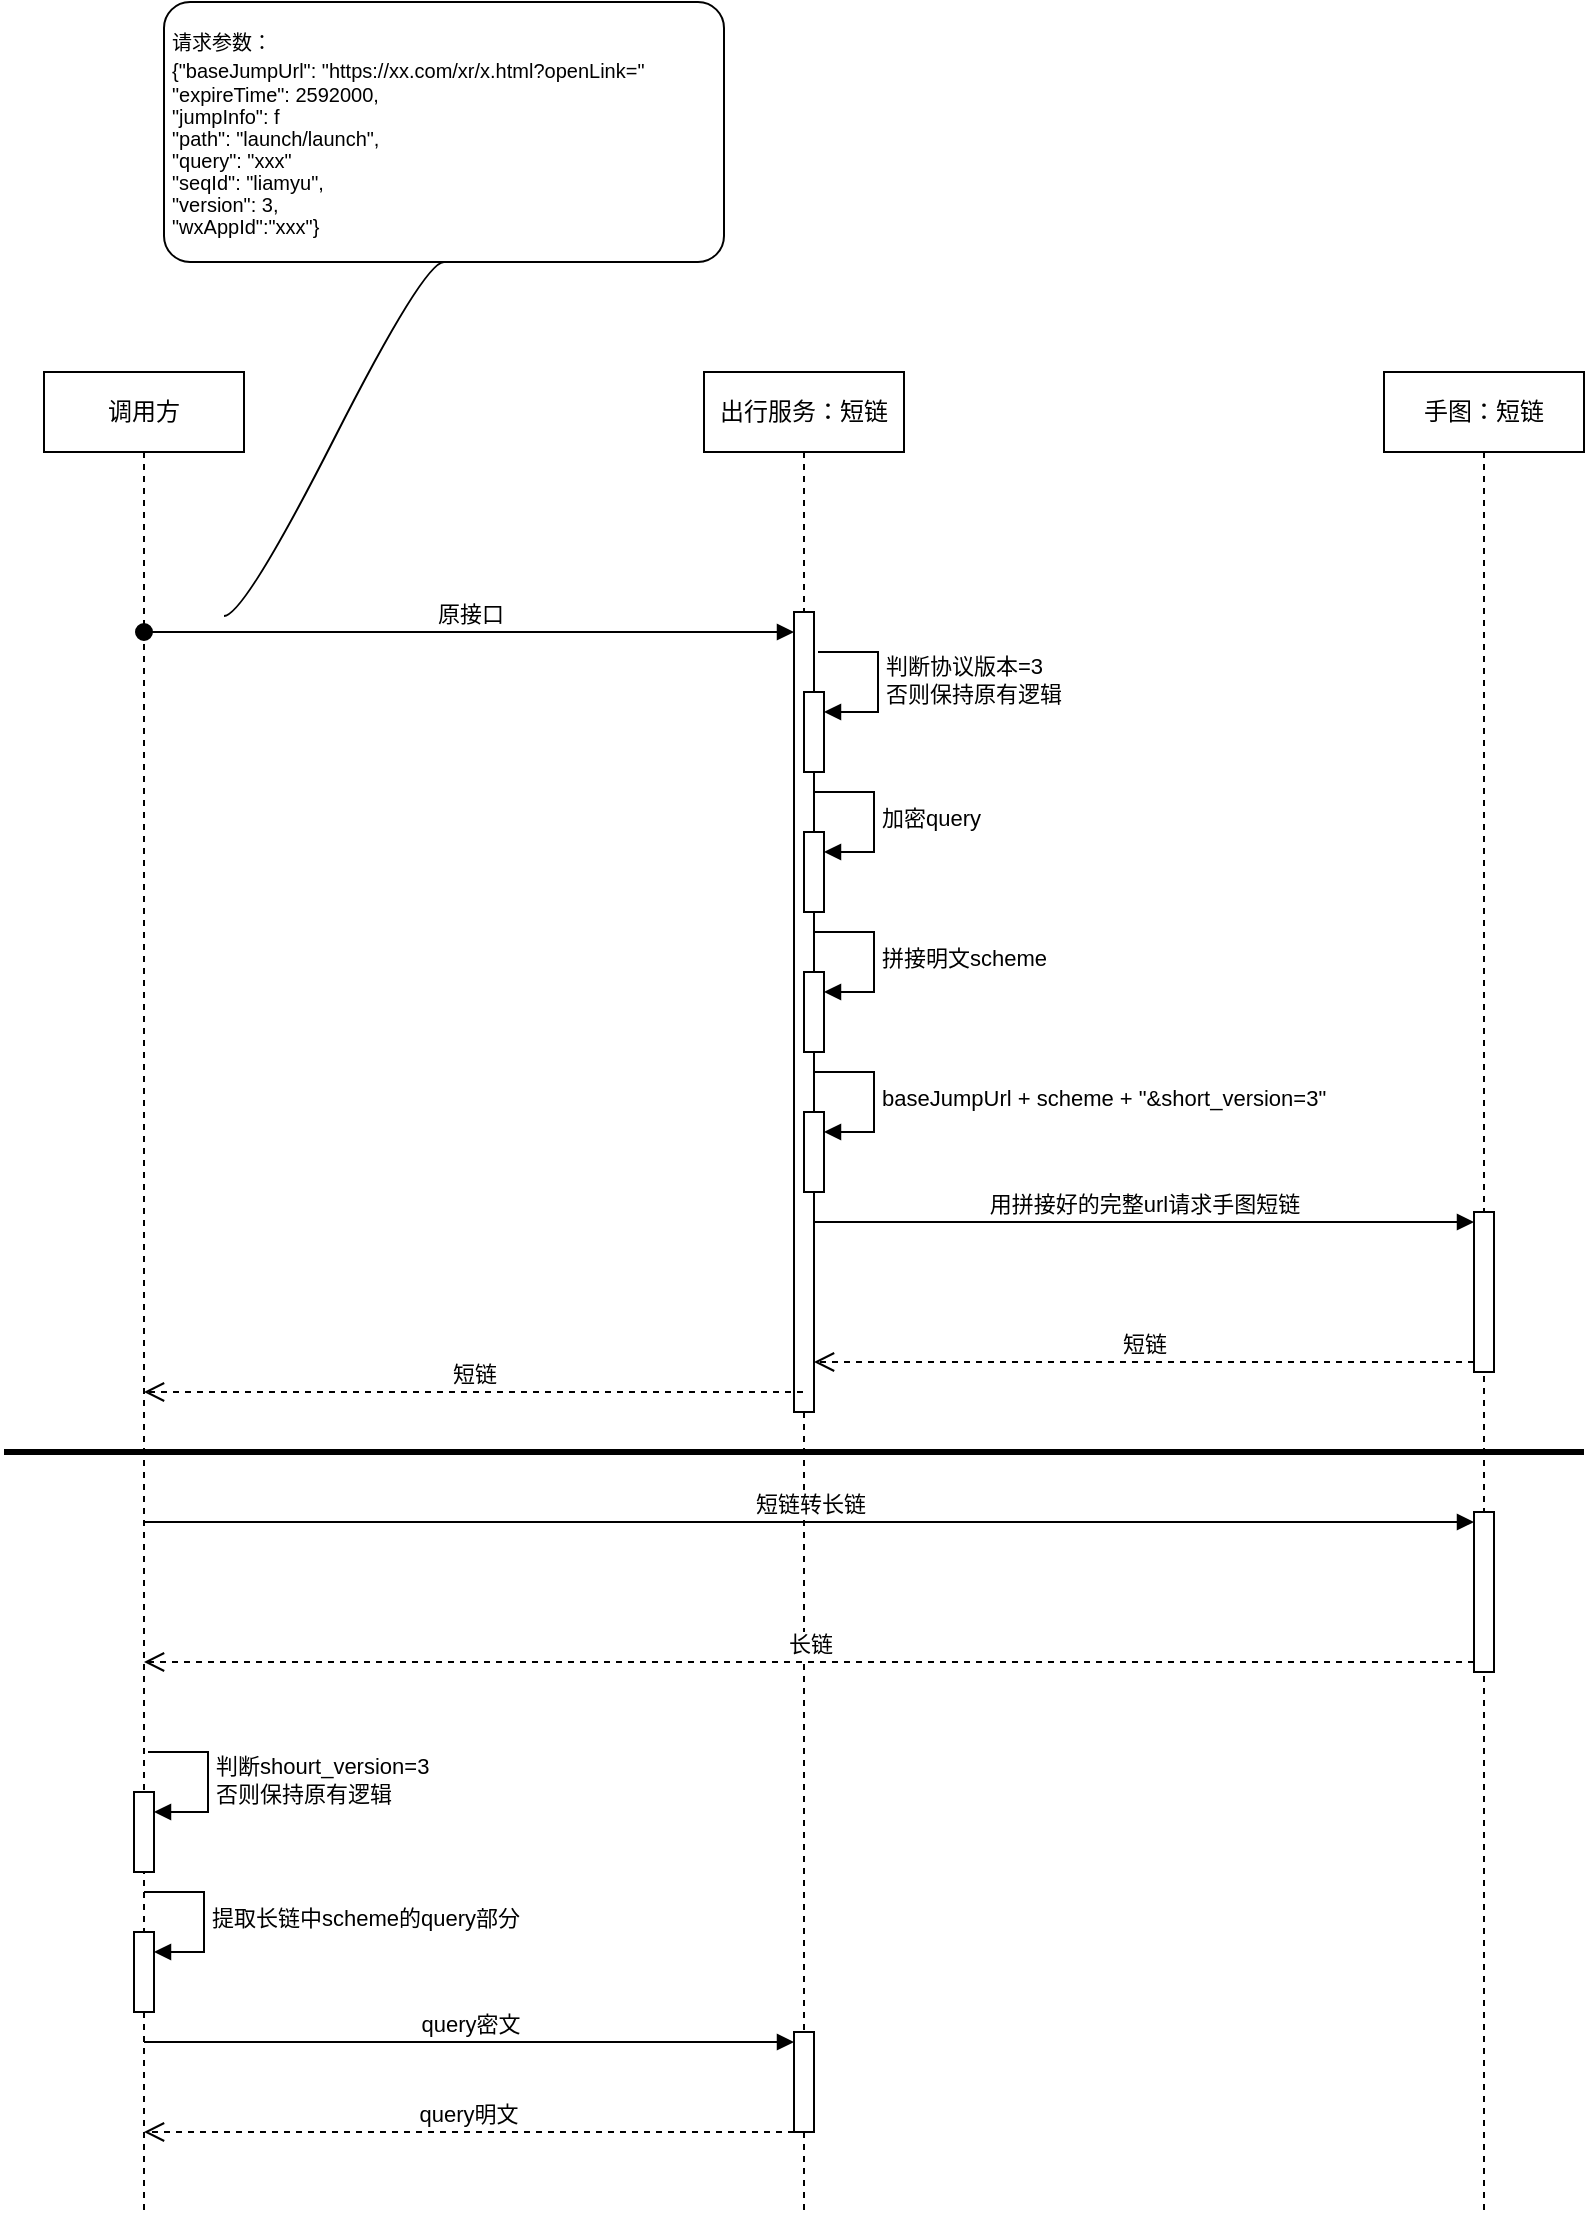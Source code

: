 <mxfile version="24.0.2" type="github">
  <diagram name="第 1 页" id="Uor-TfORxgtWXdHJYORw">
    <mxGraphModel dx="1975" dy="1049" grid="1" gridSize="10" guides="1" tooltips="1" connect="1" arrows="1" fold="1" page="1" pageScale="1" pageWidth="827" pageHeight="1169" math="0" shadow="0">
      <root>
        <mxCell id="0" />
        <mxCell id="1" parent="0" />
        <mxCell id="IqGT-qmV4josPysDnSMv-1" value="调用方" style="shape=umlLifeline;perimeter=lifelinePerimeter;whiteSpace=wrap;html=1;container=1;dropTarget=0;collapsible=0;recursiveResize=0;outlineConnect=0;portConstraint=eastwest;newEdgeStyle={&quot;edgeStyle&quot;:&quot;elbowEdgeStyle&quot;,&quot;elbow&quot;:&quot;vertical&quot;,&quot;curved&quot;:0,&quot;rounded&quot;:0};" parent="1" vertex="1">
          <mxGeometry x="50" y="240" width="100" height="920" as="geometry" />
        </mxCell>
        <mxCell id="PXhH9LWvruzhFAJcvmFV-16" value="" style="html=1;points=[[0,0,0,0,5],[0,1,0,0,-5],[1,0,0,0,5],[1,1,0,0,-5]];perimeter=orthogonalPerimeter;outlineConnect=0;targetShapes=umlLifeline;portConstraint=eastwest;newEdgeStyle={&quot;curved&quot;:0,&quot;rounded&quot;:0};" vertex="1" parent="IqGT-qmV4josPysDnSMv-1">
          <mxGeometry x="45" y="710" width="10" height="40" as="geometry" />
        </mxCell>
        <mxCell id="PXhH9LWvruzhFAJcvmFV-17" value="判断shourt_version=3&lt;div&gt;否则保持原有逻辑&lt;/div&gt;" style="html=1;align=left;spacingLeft=2;endArrow=block;rounded=0;edgeStyle=orthogonalEdgeStyle;curved=0;rounded=0;" edge="1" parent="IqGT-qmV4josPysDnSMv-1" target="PXhH9LWvruzhFAJcvmFV-16">
          <mxGeometry relative="1" as="geometry">
            <mxPoint x="52" y="690" as="sourcePoint" />
            <Array as="points">
              <mxPoint x="82" y="720" />
            </Array>
          </mxGeometry>
        </mxCell>
        <mxCell id="PXhH9LWvruzhFAJcvmFV-18" value="" style="html=1;points=[[0,0,0,0,5],[0,1,0,0,-5],[1,0,0,0,5],[1,1,0,0,-5]];perimeter=orthogonalPerimeter;outlineConnect=0;targetShapes=umlLifeline;portConstraint=eastwest;newEdgeStyle={&quot;curved&quot;:0,&quot;rounded&quot;:0};" vertex="1" parent="IqGT-qmV4josPysDnSMv-1">
          <mxGeometry x="45" y="780" width="10" height="40" as="geometry" />
        </mxCell>
        <mxCell id="PXhH9LWvruzhFAJcvmFV-19" value="提取长链中scheme的query部分" style="html=1;align=left;spacingLeft=2;endArrow=block;rounded=0;edgeStyle=orthogonalEdgeStyle;curved=0;rounded=0;" edge="1" target="PXhH9LWvruzhFAJcvmFV-18" parent="IqGT-qmV4josPysDnSMv-1">
          <mxGeometry relative="1" as="geometry">
            <mxPoint x="50" y="760" as="sourcePoint" />
            <Array as="points">
              <mxPoint x="80" y="790" />
            </Array>
          </mxGeometry>
        </mxCell>
        <mxCell id="IqGT-qmV4josPysDnSMv-2" value="出行服务：短链" style="shape=umlLifeline;perimeter=lifelinePerimeter;whiteSpace=wrap;html=1;container=1;dropTarget=0;collapsible=0;recursiveResize=0;outlineConnect=0;portConstraint=eastwest;newEdgeStyle={&quot;edgeStyle&quot;:&quot;elbowEdgeStyle&quot;,&quot;elbow&quot;:&quot;vertical&quot;,&quot;curved&quot;:0,&quot;rounded&quot;:0};" parent="1" vertex="1">
          <mxGeometry x="380" y="240" width="100" height="920" as="geometry" />
        </mxCell>
        <mxCell id="IqGT-qmV4josPysDnSMv-4" value="" style="html=1;points=[];perimeter=orthogonalPerimeter;outlineConnect=0;targetShapes=umlLifeline;portConstraint=eastwest;newEdgeStyle={&quot;edgeStyle&quot;:&quot;elbowEdgeStyle&quot;,&quot;elbow&quot;:&quot;vertical&quot;,&quot;curved&quot;:0,&quot;rounded&quot;:0};" parent="IqGT-qmV4josPysDnSMv-2" vertex="1">
          <mxGeometry x="45" y="120" width="10" height="400" as="geometry" />
        </mxCell>
        <mxCell id="PXhH9LWvruzhFAJcvmFV-1" value="" style="html=1;points=[[0,0,0,0,5],[0,1,0,0,-5],[1,0,0,0,5],[1,1,0,0,-5]];perimeter=orthogonalPerimeter;outlineConnect=0;targetShapes=umlLifeline;portConstraint=eastwest;newEdgeStyle={&quot;curved&quot;:0,&quot;rounded&quot;:0};" vertex="1" parent="IqGT-qmV4josPysDnSMv-2">
          <mxGeometry x="50" y="160" width="10" height="40" as="geometry" />
        </mxCell>
        <mxCell id="PXhH9LWvruzhFAJcvmFV-2" value="判断协议版本=3&lt;div&gt;否则保持原有逻辑&lt;/div&gt;" style="html=1;align=left;spacingLeft=2;endArrow=block;rounded=0;edgeStyle=orthogonalEdgeStyle;curved=0;rounded=0;" edge="1" target="PXhH9LWvruzhFAJcvmFV-1" parent="IqGT-qmV4josPysDnSMv-2">
          <mxGeometry relative="1" as="geometry">
            <mxPoint x="57" y="140" as="sourcePoint" />
            <Array as="points">
              <mxPoint x="87" y="170" />
            </Array>
          </mxGeometry>
        </mxCell>
        <mxCell id="PXhH9LWvruzhFAJcvmFV-3" value="" style="html=1;points=[[0,0,0,0,5],[0,1,0,0,-5],[1,0,0,0,5],[1,1,0,0,-5]];perimeter=orthogonalPerimeter;outlineConnect=0;targetShapes=umlLifeline;portConstraint=eastwest;newEdgeStyle={&quot;curved&quot;:0,&quot;rounded&quot;:0};" vertex="1" parent="IqGT-qmV4josPysDnSMv-2">
          <mxGeometry x="50" y="230" width="10" height="40" as="geometry" />
        </mxCell>
        <mxCell id="PXhH9LWvruzhFAJcvmFV-4" value="加密query" style="html=1;align=left;spacingLeft=2;endArrow=block;rounded=0;edgeStyle=orthogonalEdgeStyle;curved=0;rounded=0;" edge="1" target="PXhH9LWvruzhFAJcvmFV-3" parent="IqGT-qmV4josPysDnSMv-2">
          <mxGeometry relative="1" as="geometry">
            <mxPoint x="55" y="210" as="sourcePoint" />
            <Array as="points">
              <mxPoint x="85" y="240" />
            </Array>
          </mxGeometry>
        </mxCell>
        <mxCell id="PXhH9LWvruzhFAJcvmFV-5" value="" style="html=1;points=[[0,0,0,0,5],[0,1,0,0,-5],[1,0,0,0,5],[1,1,0,0,-5]];perimeter=orthogonalPerimeter;outlineConnect=0;targetShapes=umlLifeline;portConstraint=eastwest;newEdgeStyle={&quot;curved&quot;:0,&quot;rounded&quot;:0};" vertex="1" parent="IqGT-qmV4josPysDnSMv-2">
          <mxGeometry x="50" y="300" width="10" height="40" as="geometry" />
        </mxCell>
        <mxCell id="PXhH9LWvruzhFAJcvmFV-6" value="拼接明文scheme" style="html=1;align=left;spacingLeft=2;endArrow=block;rounded=0;edgeStyle=orthogonalEdgeStyle;curved=0;rounded=0;" edge="1" target="PXhH9LWvruzhFAJcvmFV-5" parent="IqGT-qmV4josPysDnSMv-2">
          <mxGeometry relative="1" as="geometry">
            <mxPoint x="55" y="280" as="sourcePoint" />
            <Array as="points">
              <mxPoint x="85" y="310" />
            </Array>
          </mxGeometry>
        </mxCell>
        <mxCell id="PXhH9LWvruzhFAJcvmFV-7" value="" style="html=1;points=[[0,0,0,0,5],[0,1,0,0,-5],[1,0,0,0,5],[1,1,0,0,-5]];perimeter=orthogonalPerimeter;outlineConnect=0;targetShapes=umlLifeline;portConstraint=eastwest;newEdgeStyle={&quot;curved&quot;:0,&quot;rounded&quot;:0};" vertex="1" parent="IqGT-qmV4josPysDnSMv-2">
          <mxGeometry x="50" y="370" width="10" height="40" as="geometry" />
        </mxCell>
        <mxCell id="PXhH9LWvruzhFAJcvmFV-8" value="baseJumpUrl + scheme + &quot;&amp;amp;short_version=3&quot;" style="html=1;align=left;spacingLeft=2;endArrow=block;rounded=0;edgeStyle=orthogonalEdgeStyle;curved=0;rounded=0;" edge="1" target="PXhH9LWvruzhFAJcvmFV-7" parent="IqGT-qmV4josPysDnSMv-2">
          <mxGeometry relative="1" as="geometry">
            <mxPoint x="55" y="350" as="sourcePoint" />
            <Array as="points">
              <mxPoint x="85" y="380" />
            </Array>
          </mxGeometry>
        </mxCell>
        <mxCell id="PXhH9LWvruzhFAJcvmFV-20" value="" style="html=1;points=[[0,0,0,0,5],[0,1,0,0,-5],[1,0,0,0,5],[1,1,0,0,-5]];perimeter=orthogonalPerimeter;outlineConnect=0;targetShapes=umlLifeline;portConstraint=eastwest;newEdgeStyle={&quot;curved&quot;:0,&quot;rounded&quot;:0};" vertex="1" parent="IqGT-qmV4josPysDnSMv-2">
          <mxGeometry x="45" y="830" width="10" height="50" as="geometry" />
        </mxCell>
        <mxCell id="IqGT-qmV4josPysDnSMv-3" value="手图：短链" style="shape=umlLifeline;perimeter=lifelinePerimeter;whiteSpace=wrap;html=1;container=1;dropTarget=0;collapsible=0;recursiveResize=0;outlineConnect=0;portConstraint=eastwest;newEdgeStyle={&quot;edgeStyle&quot;:&quot;elbowEdgeStyle&quot;,&quot;elbow&quot;:&quot;vertical&quot;,&quot;curved&quot;:0,&quot;rounded&quot;:0};" parent="1" vertex="1">
          <mxGeometry x="720" y="240" width="100" height="920" as="geometry" />
        </mxCell>
        <mxCell id="PXhH9LWvruzhFAJcvmFV-9" value="" style="html=1;points=[[0,0,0,0,5],[0,1,0,0,-5],[1,0,0,0,5],[1,1,0,0,-5]];perimeter=orthogonalPerimeter;outlineConnect=0;targetShapes=umlLifeline;portConstraint=eastwest;newEdgeStyle={&quot;curved&quot;:0,&quot;rounded&quot;:0};" vertex="1" parent="IqGT-qmV4josPysDnSMv-3">
          <mxGeometry x="45" y="420" width="10" height="80" as="geometry" />
        </mxCell>
        <mxCell id="PXhH9LWvruzhFAJcvmFV-13" value="" style="html=1;points=[[0,0,0,0,5],[0,1,0,0,-5],[1,0,0,0,5],[1,1,0,0,-5]];perimeter=orthogonalPerimeter;outlineConnect=0;targetShapes=umlLifeline;portConstraint=eastwest;newEdgeStyle={&quot;curved&quot;:0,&quot;rounded&quot;:0};" vertex="1" parent="IqGT-qmV4josPysDnSMv-3">
          <mxGeometry x="45" y="570" width="10" height="80" as="geometry" />
        </mxCell>
        <mxCell id="IqGT-qmV4josPysDnSMv-5" value="原接口" style="html=1;verticalAlign=bottom;startArrow=oval;endArrow=block;startSize=8;edgeStyle=elbowEdgeStyle;elbow=vertical;curved=0;rounded=0;" parent="1" target="IqGT-qmV4josPysDnSMv-4" edge="1">
          <mxGeometry relative="1" as="geometry">
            <mxPoint x="100" y="370" as="sourcePoint" />
          </mxGeometry>
        </mxCell>
        <mxCell id="IqGT-qmV4josPysDnSMv-6" value="&lt;font style=&quot;font-size: 10px;&quot;&gt;请求参数：&lt;br&gt;{&lt;span style=&quot;background-color: initial;&quot;&gt;&quot;baseJumpUrl&quot;: &quot;https://xx.com/xr/x.html?openLink=&quot;&lt;/span&gt;&lt;br&gt;&lt;/font&gt;&lt;p style=&quot;margin: 0px; font-variant-numeric: normal; font-variant-east-asian: normal; font-variant-alternates: normal; font-kerning: auto; font-optical-sizing: auto; font-feature-settings: normal; font-variation-settings: normal; font-variant-position: normal; font-stretch: normal; line-height: normal; font-size: 10px;&quot; class=&quot;p1&quot;&gt;&lt;font style=&quot;font-size: 10px;&quot;&gt;&quot;expireTime&quot;: 2592000,&lt;/font&gt;&lt;/p&gt;&lt;p style=&quot;margin: 0px; font-variant-numeric: normal; font-variant-east-asian: normal; font-variant-alternates: normal; font-kerning: auto; font-optical-sizing: auto; font-feature-settings: normal; font-variation-settings: normal; font-variant-position: normal; font-stretch: normal; line-height: normal; font-size: 10px;&quot; class=&quot;p1&quot;&gt;&lt;font style=&quot;font-size: 10px;&quot;&gt;&quot;jumpInfo&quot;: f&lt;/font&gt;&lt;/p&gt;&lt;p style=&quot;margin: 0px; font-variant-numeric: normal; font-variant-east-asian: normal; font-variant-alternates: normal; font-kerning: auto; font-optical-sizing: auto; font-feature-settings: normal; font-variation-settings: normal; font-variant-position: normal; font-stretch: normal; line-height: normal; font-size: 10px;&quot; class=&quot;p1&quot;&gt;&lt;font style=&quot;font-size: 10px;&quot;&gt;&quot;path&quot;: &quot;launch/launch&quot;,&lt;/font&gt;&lt;/p&gt;&lt;p style=&quot;margin: 0px; font-variant-numeric: normal; font-variant-east-asian: normal; font-variant-alternates: normal; font-kerning: auto; font-optical-sizing: auto; font-feature-settings: normal; font-variation-settings: normal; font-variant-position: normal; font-stretch: normal; line-height: normal; font-size: 10px;&quot; class=&quot;p1&quot;&gt;&lt;font style=&quot;font-size: 10px;&quot;&gt;&quot;query&quot;: &quot;xxx&quot;&lt;/font&gt;&lt;/p&gt;&lt;p style=&quot;margin: 0px; font-variant-numeric: normal; font-variant-east-asian: normal; font-variant-alternates: normal; font-kerning: auto; font-optical-sizing: auto; font-feature-settings: normal; font-variation-settings: normal; font-variant-position: normal; font-stretch: normal; line-height: normal; font-size: 10px;&quot; class=&quot;p1&quot;&gt;&lt;font style=&quot;font-size: 10px;&quot;&gt;&quot;seqId&quot;: &quot;liamyu&quot;,&lt;/font&gt;&lt;/p&gt;&lt;p style=&quot;margin: 0px; font-variant-numeric: normal; font-variant-east-asian: normal; font-variant-alternates: normal; font-kerning: auto; font-optical-sizing: auto; font-feature-settings: normal; font-variation-settings: normal; font-variant-position: normal; font-stretch: normal; line-height: normal; font-size: 10px;&quot; class=&quot;p1&quot;&gt;&lt;font style=&quot;font-size: 10px;&quot;&gt;&quot;version&quot;: 3,&lt;/font&gt;&lt;/p&gt;&lt;p style=&quot;margin: 0px; font-variant-numeric: normal; font-variant-east-asian: normal; font-variant-alternates: normal; font-kerning: auto; font-optical-sizing: auto; font-feature-settings: normal; font-variation-settings: normal; font-variant-position: normal; font-stretch: normal; line-height: normal; font-size: 10px;&quot; class=&quot;p1&quot;&gt;&lt;font style=&quot;font-size: 10px;&quot;&gt;&quot;wxAppId&quot;:&quot;xxx&quot;}&lt;/font&gt;&lt;/p&gt;" style="whiteSpace=wrap;html=1;rounded=1;arcSize=10;align=left;verticalAlign=middle;strokeWidth=1;autosize=1;spacing=4;treeFolding=1;treeMoving=1;newEdgeStyle={&quot;edgeStyle&quot;:&quot;entityRelationEdgeStyle&quot;,&quot;startArrow&quot;:&quot;none&quot;,&quot;endArrow&quot;:&quot;none&quot;,&quot;segment&quot;:10,&quot;curved&quot;:1,&quot;sourcePerimeterSpacing&quot;:0,&quot;targetPerimeterSpacing&quot;:0};" parent="1" vertex="1">
          <mxGeometry x="110" y="55" width="280" height="130" as="geometry" />
        </mxCell>
        <mxCell id="IqGT-qmV4josPysDnSMv-7" value="" style="edgeStyle=entityRelationEdgeStyle;startArrow=none;endArrow=none;segment=10;curved=1;sourcePerimeterSpacing=0;targetPerimeterSpacing=0;rounded=0;entryX=0.5;entryY=1;entryDx=0;entryDy=0;" parent="1" target="IqGT-qmV4josPysDnSMv-6" edge="1">
          <mxGeometry relative="1" as="geometry">
            <mxPoint x="140" y="362" as="sourcePoint" />
          </mxGeometry>
        </mxCell>
        <mxCell id="PXhH9LWvruzhFAJcvmFV-10" value="用拼接好的完整url请求手图短链" style="html=1;verticalAlign=bottom;endArrow=block;curved=0;rounded=0;entryX=0;entryY=0;entryDx=0;entryDy=5;" edge="1" target="PXhH9LWvruzhFAJcvmFV-9" parent="1" source="IqGT-qmV4josPysDnSMv-4">
          <mxGeometry relative="1" as="geometry">
            <mxPoint x="440" y="665" as="sourcePoint" />
          </mxGeometry>
        </mxCell>
        <mxCell id="PXhH9LWvruzhFAJcvmFV-11" value="短链" style="html=1;verticalAlign=bottom;endArrow=open;dashed=1;endSize=8;curved=0;rounded=0;exitX=0;exitY=1;exitDx=0;exitDy=-5;" edge="1" source="PXhH9LWvruzhFAJcvmFV-9" parent="1" target="IqGT-qmV4josPysDnSMv-4">
          <mxGeometry relative="1" as="geometry">
            <mxPoint x="440" y="735" as="targetPoint" />
          </mxGeometry>
        </mxCell>
        <mxCell id="PXhH9LWvruzhFAJcvmFV-12" value="短链" style="html=1;verticalAlign=bottom;endArrow=open;dashed=1;endSize=8;curved=0;rounded=0;" edge="1" parent="1" source="IqGT-qmV4josPysDnSMv-2">
          <mxGeometry relative="1" as="geometry">
            <mxPoint x="400" y="750" as="sourcePoint" />
            <mxPoint x="100" y="750" as="targetPoint" />
          </mxGeometry>
        </mxCell>
        <mxCell id="PXhH9LWvruzhFAJcvmFV-14" value="短链转长链" style="html=1;verticalAlign=bottom;endArrow=block;curved=0;rounded=0;entryX=0;entryY=0;entryDx=0;entryDy=5;" edge="1" target="PXhH9LWvruzhFAJcvmFV-13" parent="1">
          <mxGeometry relative="1" as="geometry">
            <mxPoint x="100" y="815" as="sourcePoint" />
          </mxGeometry>
        </mxCell>
        <mxCell id="PXhH9LWvruzhFAJcvmFV-15" value="长链" style="html=1;verticalAlign=bottom;endArrow=open;dashed=1;endSize=8;curved=0;rounded=0;exitX=0;exitY=1;exitDx=0;exitDy=-5;" edge="1" source="PXhH9LWvruzhFAJcvmFV-13" parent="1">
          <mxGeometry relative="1" as="geometry">
            <mxPoint x="100" y="885" as="targetPoint" />
          </mxGeometry>
        </mxCell>
        <mxCell id="PXhH9LWvruzhFAJcvmFV-21" value="query密文" style="html=1;verticalAlign=bottom;endArrow=block;curved=0;rounded=0;entryX=0;entryY=0;entryDx=0;entryDy=5;" edge="1" target="PXhH9LWvruzhFAJcvmFV-20" parent="1">
          <mxGeometry x="0.003" relative="1" as="geometry">
            <mxPoint x="100" y="1075" as="sourcePoint" />
            <mxPoint as="offset" />
          </mxGeometry>
        </mxCell>
        <mxCell id="PXhH9LWvruzhFAJcvmFV-22" value="query明文" style="html=1;verticalAlign=bottom;endArrow=open;dashed=1;endSize=8;curved=0;rounded=0;" edge="1" source="PXhH9LWvruzhFAJcvmFV-20" parent="1" target="IqGT-qmV4josPysDnSMv-1">
          <mxGeometry x="0.002" relative="1" as="geometry">
            <mxPoint x="100" y="1145" as="targetPoint" />
            <Array as="points">
              <mxPoint x="140" y="1120" />
            </Array>
            <mxPoint as="offset" />
          </mxGeometry>
        </mxCell>
        <mxCell id="PXhH9LWvruzhFAJcvmFV-23" value="" style="endArrow=none;html=1;rounded=0;strokeWidth=3;" edge="1" parent="1">
          <mxGeometry width="50" height="50" relative="1" as="geometry">
            <mxPoint x="30" y="780" as="sourcePoint" />
            <mxPoint x="820" y="780" as="targetPoint" />
          </mxGeometry>
        </mxCell>
      </root>
    </mxGraphModel>
  </diagram>
</mxfile>
